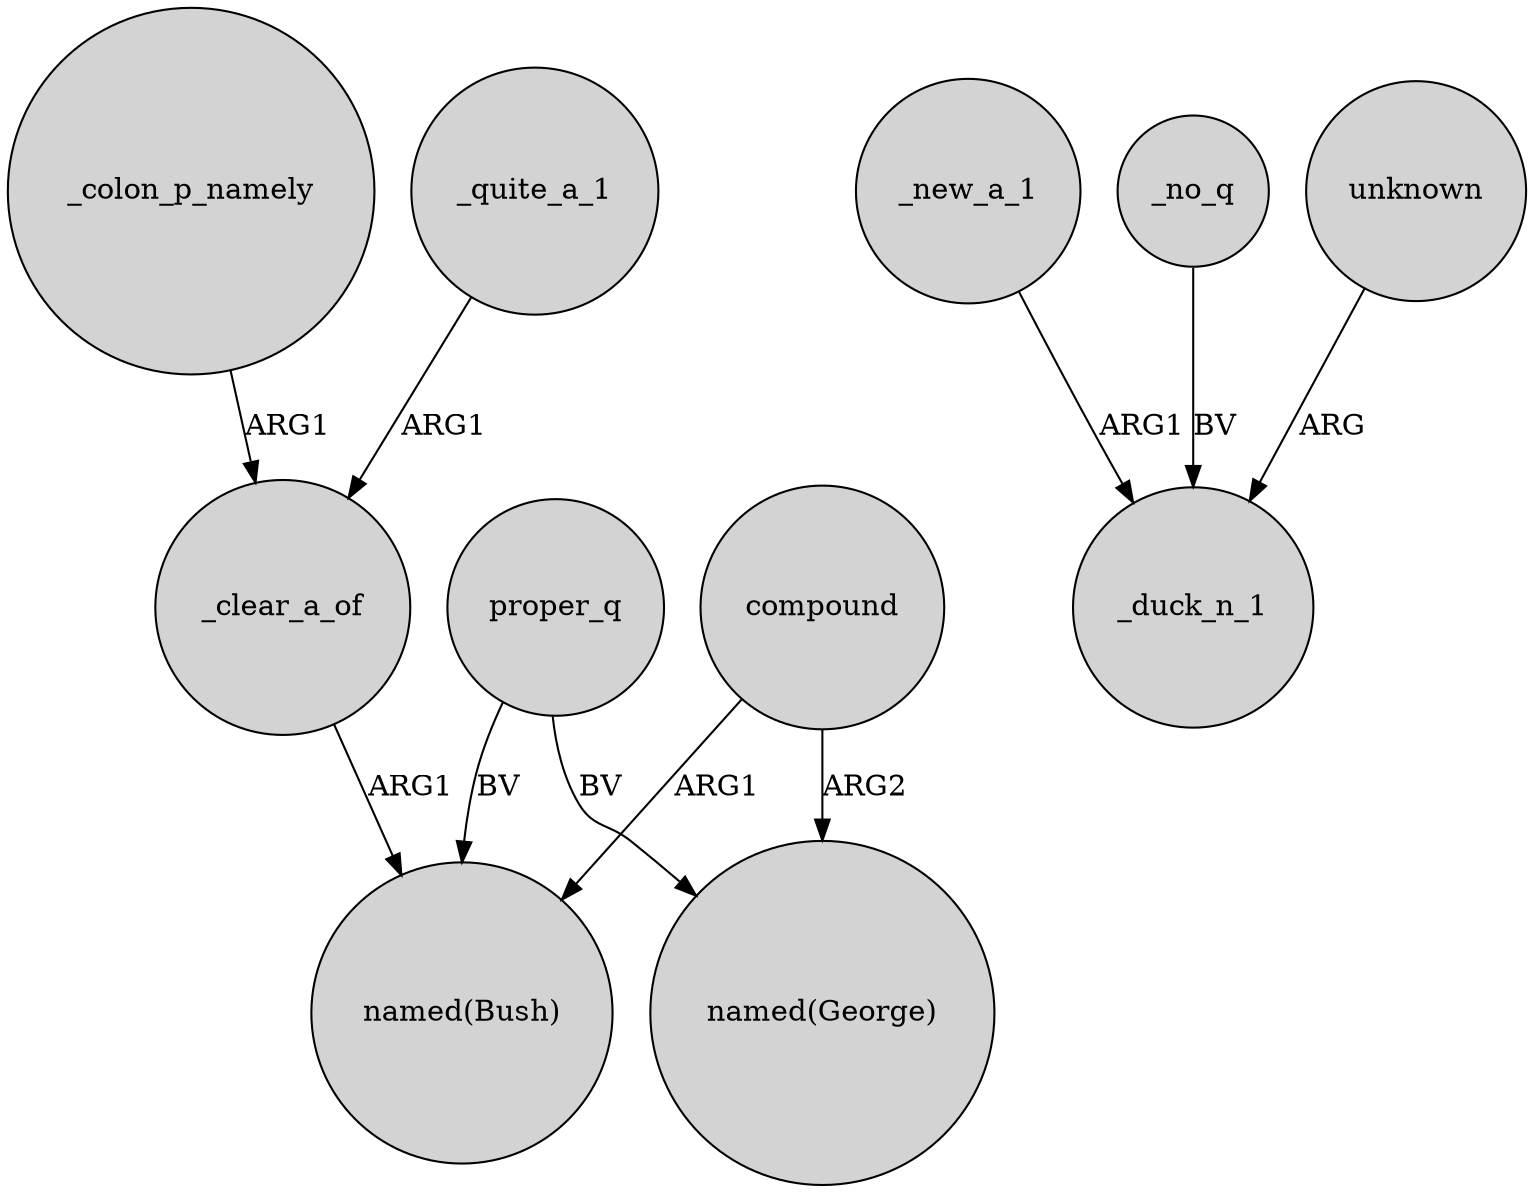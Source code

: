 digraph {
	node [shape=circle style=filled]
	compound -> "named(George)" [label=ARG2]
	_new_a_1 -> _duck_n_1 [label=ARG1]
	_colon_p_namely -> _clear_a_of [label=ARG1]
	_no_q -> _duck_n_1 [label=BV]
	_clear_a_of -> "named(Bush)" [label=ARG1]
	_quite_a_1 -> _clear_a_of [label=ARG1]
	proper_q -> "named(George)" [label=BV]
	proper_q -> "named(Bush)" [label=BV]
	compound -> "named(Bush)" [label=ARG1]
	unknown -> _duck_n_1 [label=ARG]
}
